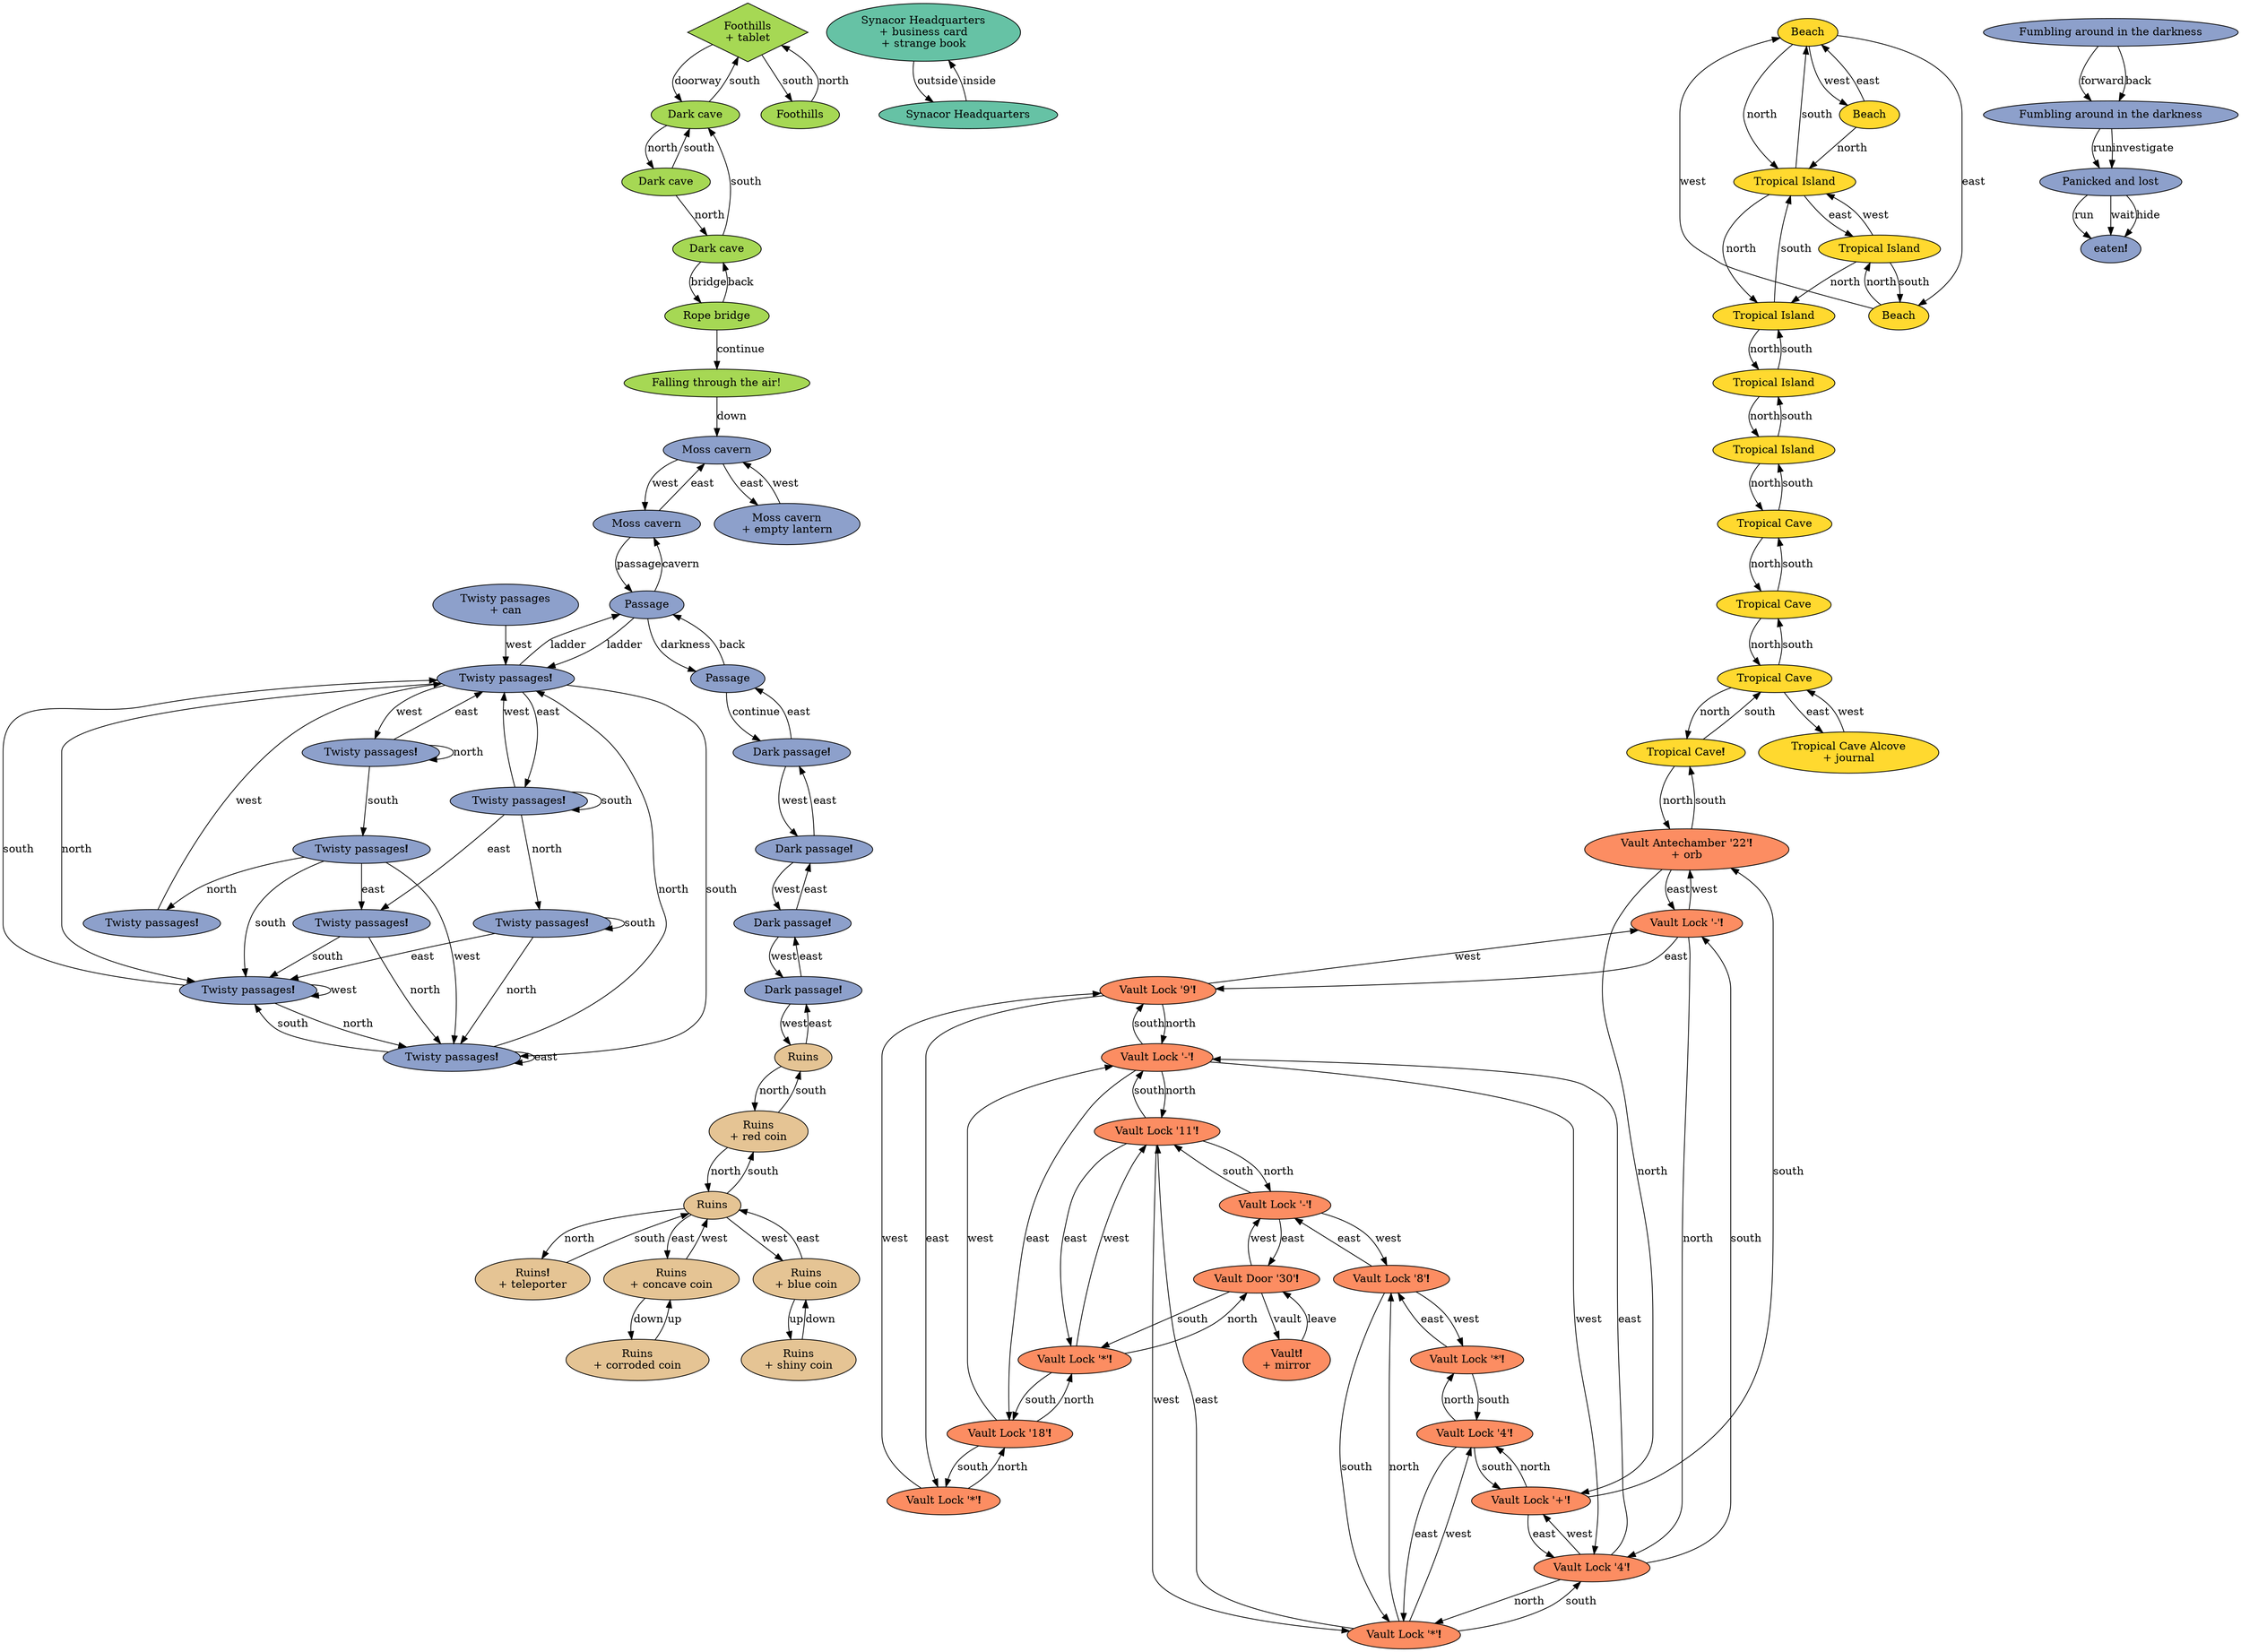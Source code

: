 digraph Synacor {
  node [colorscheme="set28" style="filled"]
  4634 [fillcolor="5" label="Foothills\n+ tablet" shape="diamond"]
  4634 -> 4654 [label="doorway"]
  4634 -> 4644 [label="south"]
  4644 [fillcolor="5" label="Foothills" shape="ellipse"]
  4644 -> 4634 [label="north"]
  4654 [fillcolor="5" label="Dark cave" shape="ellipse"]
  4654 -> 4664 [label="north"]
  4654 -> 4634 [label="south"]
  4664 [fillcolor="5" label="Dark cave" shape="ellipse"]
  4664 -> 4674 [label="north"]
  4664 -> 4654 [label="south"]
  4674 [fillcolor="5" label="Dark cave" shape="ellipse"]
  4674 -> 4684 [label="bridge"]
  4674 -> 4654 [label="south"]
  4684 [fillcolor="5" label="Rope bridge" shape="ellipse"]
  4684 -> 4694 [label="continue"]
  4684 -> 4674 [label="back"]
  4694 [fillcolor="5" label="Falling through the air!" shape="ellipse"]
  4694 -> 4704 [label="down"]
  4704 [fillcolor="3" label="Moss cavern" shape="ellipse"]
  4704 -> 4724 [label="west"]
  4704 -> 4714 [label="east"]
  4714 [fillcolor="3" label="Moss cavern\n+ empty lantern" shape="ellipse"]
  4714 -> 4704 [label="west"]
  4724 [fillcolor="3" label="Moss cavern" shape="ellipse"]
  4724 -> 4704 [label="east"]
  4724 -> 4734 [label="passage"]
  4734 [fillcolor="3" label="Passage" shape="ellipse"]
  4734 -> 4724 [label="cavern"]
  4734 -> 4754 [label="ladder"]
  4734 -> 4744 [label="darkness"]
  4744 [fillcolor="3" label="Passage" shape="ellipse"]
  4744 -> 4854 [label="continue"]
  4744 -> 4734 [label="back"]
  4754 [fillcolor="3" label="Twisty passages❗️" shape="ellipse"]
  4754 -> 4734 [label="ladder"]
  4754 -> 4764 [label="north"]
  4754 -> 4774 [label="south"]
  4754 -> 4784 [label="east"]
  4754 -> 4794 [label="west"]
  4764 [fillcolor="3" label="Twisty passages❗️" shape="ellipse"]
  4764 -> 4774 [label="north"]
  4764 -> 4754 [label="south"]
  4764 -> 4764 [label="west"]
  4774 [fillcolor="3" label="Twisty passages❗️" shape="ellipse"]
  4774 -> 4754 [label="north"]
  4774 -> 4764 [label="south"]
  4774 -> 4774 [label="east"]
  4784 [fillcolor="3" label="Twisty passages❗️" shape="ellipse"]
  4784 -> 4814 [label="north"]
  4784 -> 4784 [label="south"]
  4784 -> 4754 [label="west"]
  4784 -> 4844 [label="east"]
  4794 [fillcolor="3" label="Twisty passages❗️" shape="ellipse"]
  4794 -> 4794 [label="north"]
  4794 -> 4804 [label="south"]
  4794 -> 4754 [label="east"]
  4804 [fillcolor="3" label="Twisty passages❗️" shape="ellipse"]
  4804 -> 4824 [label="north"]
  4804 -> 4764 [label="south"]
  4804 -> 4774 [label="west"]
  4804 -> 4844 [label="east"]
  4814 [fillcolor="3" label="Twisty passages❗️" shape="ellipse"]
  4814 -> 4774 [label="north"]
  4814 -> 4764 [label="east"]
  4814 -> 4814 [label="south"]
  4824 [fillcolor="3" label="Twisty passages❗️" shape="ellipse"]
  4824 -> 4754 [label="west"]
  4834 [fillcolor="3" label="Twisty passages\n+ can" shape="ellipse"]
  4834 -> 4754 [label="west"]
  4844 [fillcolor="3" label="Twisty passages❗️" shape="ellipse"]
  4844 -> 4774 [label="north"]
  4844 -> 4764 [label="south"]
  4854 [fillcolor="3" label="Dark passage❗️" shape="ellipse"]
  4854 -> 4864 [label="west"]
  4854 -> 4744 [label="east"]
  4864 [fillcolor="3" label="Dark passage❗️" shape="ellipse"]
  4864 -> 4854 [label="east"]
  4864 -> 4874 [label="west"]
  4874 [fillcolor="3" label="Dark passage❗️" shape="ellipse"]
  4874 -> 4864 [label="east"]
  4874 -> 4884 [label="west"]
  4884 [fillcolor="3" label="Dark passage❗️" shape="ellipse"]
  4884 -> 4874 [label="east"]
  4884 -> 4894 [label="west"]
  4894 [fillcolor="7" label="Ruins" shape="ellipse"]
  4894 -> 4884 [label="east"]
  4894 -> 4904 [label="north"]
  4904 [fillcolor="7" label="Ruins\n+ red coin" shape="ellipse"]
  4904 -> 4914 [label="north"]
  4904 -> 4894 [label="south"]
  4914 [fillcolor="7" label="Ruins" shape="ellipse"]
  4914 -> 4926 [label="north"]
  4914 -> 4904 [label="south"]
  4914 -> 4936 [label="east"]
  4914 -> 4956 [label="west"]
  4926 [fillcolor="7" label="Ruins❗️\n+ teleporter" shape="ellipse"]
  4926 -> 4914 [label="south"]
  4936 [fillcolor="7" label="Ruins\n+ concave coin" shape="ellipse"]
  4936 -> 4946 [label="down"]
  4936 -> 4914 [label="west"]
  4946 [fillcolor="7" label="Ruins\n+ corroded coin" shape="ellipse"]
  4946 -> 4936 [label="up"]
  4956 [fillcolor="7" label="Ruins\n+ blue coin" shape="ellipse"]
  4956 -> 4966 [label="up"]
  4956 -> 4914 [label="east"]
  4966 [fillcolor="7" label="Ruins\n+ shiny coin" shape="ellipse"]
  4966 -> 4956 [label="down"]
  4976 [fillcolor="1" label="Synacor Headquarters\n+ business card\n+ strange book" shape="ellipse"]
  4976 -> 4986 [label="outside"]
  4986 [fillcolor="1" label="Synacor Headquarters" shape="ellipse"]
  4986 -> 4976 [label="inside"]
  4996 [fillcolor="6" label="Beach" shape="ellipse"]
  4996 -> 5006 [label="west"]
  4996 -> 5016 [label="east"]
  4996 -> 5026 [label="north"]
  5006 [fillcolor="6" label="Beach" shape="ellipse"]
  5006 -> 4996 [label="east"]
  5006 -> 5026 [label="north"]
  5016 [fillcolor="6" label="Beach" shape="ellipse"]
  5016 -> 4996 [label="west"]
  5016 -> 5036 [label="north"]
  5026 [fillcolor="6" label="Tropical Island" shape="ellipse"]
  5026 -> 5046 [label="north"]
  5026 -> 4996 [label="south"]
  5026 -> 5036 [label="east"]
  5036 [fillcolor="6" label="Tropical Island" shape="ellipse"]
  5036 -> 5046 [label="north"]
  5036 -> 5016 [label="south"]
  5036 -> 5026 [label="west"]
  5046 [fillcolor="6" label="Tropical Island" shape="ellipse"]
  5046 -> 5056 [label="north"]
  5046 -> 5026 [label="south"]
  5056 [fillcolor="6" label="Tropical Island" shape="ellipse"]
  5056 -> 5066 [label="north"]
  5056 -> 5046 [label="south"]
  5066 [fillcolor="6" label="Tropical Island" shape="ellipse"]
  5066 -> 5076 [label="north"]
  5066 -> 5056 [label="south"]
  5076 [fillcolor="6" label="Tropical Cave" shape="ellipse"]
  5076 -> 5086 [label="north"]
  5076 -> 5066 [label="south"]
  5086 [fillcolor="6" label="Tropical Cave" shape="ellipse"]
  5086 -> 5096 [label="north"]
  5086 -> 5076 [label="south"]
  5096 [fillcolor="6" label="Tropical Cave" shape="ellipse"]
  5096 -> 5116 [label="north"]
  5096 -> 5086 [label="south"]
  5096 -> 5106 [label="east"]
  5106 [fillcolor="6" label="Tropical Cave Alcove\n+ journal" shape="ellipse"]
  5106 -> 5096 [label="west"]
  5116 [fillcolor="6" label="Tropical Cave❗️" shape="ellipse"]
  5116 -> 5246 [label="north"]
  5116 -> 5096 [label="south"]
  5126 [fillcolor="2" label="Vault Lock '*'❗️" shape="ellipse"]
  5126 -> 5136 [label="east"]
  5126 -> 5166 [label="south"]
  5136 [fillcolor="2" label="Vault Lock '8'❗️" shape="ellipse"]
  5136 -> 5146 [label="east"]
  5136 -> 5176 [label="south"]
  5136 -> 5126 [label="west"]
  5146 [fillcolor="2" label="Vault Lock '-'❗️" shape="ellipse"]
  5146 -> 5156 [label="east"]
  5146 -> 5186 [label="south"]
  5146 -> 5136 [label="west"]
  5156 [fillcolor="2" label="Vault Door '30'❗️" shape="ellipse"]
  5156 -> 5196 [label="south"]
  5156 -> 5146 [label="west"]
  5156 -> 5286 [label="vault"]
  5166 [fillcolor="2" label="Vault Lock '4'❗️" shape="ellipse"]
  5166 -> 5126 [label="north"]
  5166 -> 5176 [label="east"]
  5166 -> 5206 [label="south"]
  5176 [fillcolor="2" label="Vault Lock '*'❗️" shape="ellipse"]
  5176 -> 5136 [label="north"]
  5176 -> 5186 [label="east"]
  5176 -> 5216 [label="south"]
  5176 -> 5166 [label="west"]
  5186 [fillcolor="2" label="Vault Lock '11'❗️" shape="ellipse"]
  5186 -> 5146 [label="north"]
  5186 -> 5196 [label="east"]
  5186 -> 5226 [label="south"]
  5186 -> 5176 [label="west"]
  5196 [fillcolor="2" label="Vault Lock '*'❗️" shape="ellipse"]
  5196 -> 5156 [label="north"]
  5196 -> 5236 [label="south"]
  5196 -> 5186 [label="west"]
  5206 [fillcolor="2" label="Vault Lock '+'❗️" shape="ellipse"]
  5206 -> 5166 [label="north"]
  5206 -> 5216 [label="east"]
  5206 -> 5246 [label="south"]
  5216 [fillcolor="2" label="Vault Lock '4'❗️" shape="ellipse"]
  5216 -> 5176 [label="north"]
  5216 -> 5226 [label="east"]
  5216 -> 5256 [label="south"]
  5216 -> 5206 [label="west"]
  5226 [fillcolor="2" label="Vault Lock '-'❗️" shape="ellipse"]
  5226 -> 5186 [label="north"]
  5226 -> 5236 [label="east"]
  5226 -> 5266 [label="south"]
  5226 -> 5216 [label="west"]
  5236 [fillcolor="2" label="Vault Lock '18'❗️" shape="ellipse"]
  5236 -> 5196 [label="north"]
  5236 -> 5276 [label="south"]
  5236 -> 5226 [label="west"]
  5246 [fillcolor="2" label="Vault Antechamber '22'❗️\n+ orb" shape="ellipse"]
  5246 -> 5206 [label="north"]
  5246 -> 5256 [label="east"]
  5246 -> 5116 [label="south"]
  5256 [fillcolor="2" label="Vault Lock '-'❗️" shape="ellipse"]
  5256 -> 5216 [label="north"]
  5256 -> 5266 [label="east"]
  5256 -> 5246 [label="west"]
  5266 [fillcolor="2" label="Vault Lock '9'❗️" shape="ellipse"]
  5266 -> 5226 [label="north"]
  5266 -> 5276 [label="east"]
  5266 -> 5256 [label="west"]
  5276 [fillcolor="2" label="Vault Lock '*'❗️" shape="ellipse"]
  5276 -> 5236 [label="north"]
  5276 -> 5266 [label="west"]
  5286 [fillcolor="2" label="Vault❗️\n+ mirror" shape="ellipse"]
  5286 -> 5156 [label="leave"]
  5296 [fillcolor="3" label="Fumbling around in the darkness" shape="ellipse"]
  5296 -> 5306 [label="forward"]
  5296 -> 5306 [label="back"]
  5306 [fillcolor="3" label="Fumbling around in the darkness" shape="ellipse"]
  5306 -> 5316 [label="run"]
  5306 -> 5316 [label="investigate"]
  5316 [fillcolor="3" label="Panicked and lost" shape="ellipse"]
  5316 -> 5326 [label="run"]
  5316 -> 5326 [label="wait"]
  5316 -> 5326 [label="hide"]
  5326 [fillcolor="3" label="eaten❗️" shape="ellipse"]
}
